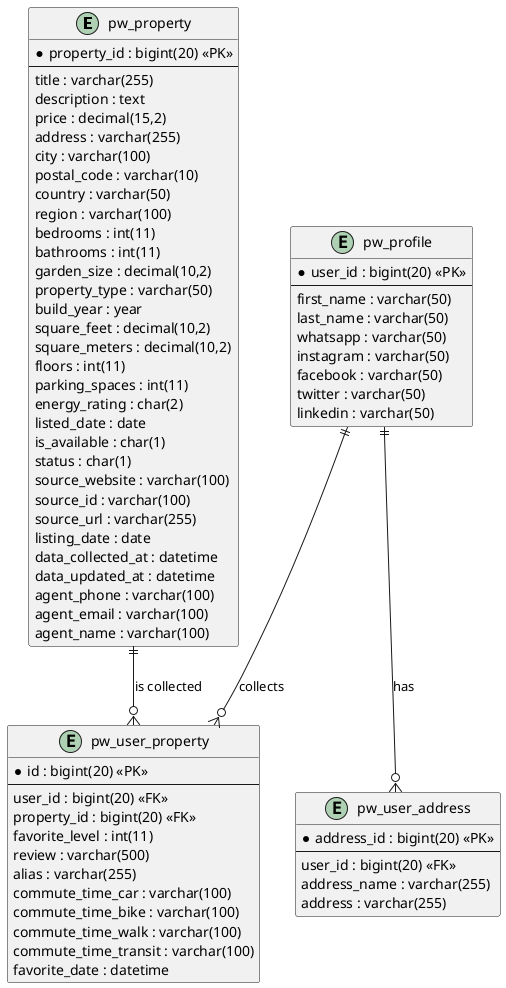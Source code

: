 @startuml

entity pw_property {
  * property_id : bigint(20) <<PK>>
  --
  title : varchar(255)
  description : text
  price : decimal(15,2)
  address : varchar(255)
  city : varchar(100)
  postal_code : varchar(10)
  country : varchar(50)
  region : varchar(100)
  bedrooms : int(11)
  bathrooms : int(11)
  garden_size : decimal(10,2)
  property_type : varchar(50)
  build_year : year
  square_feet : decimal(10,2)
  square_meters : decimal(10,2)
  floors : int(11)
  parking_spaces : int(11)
  energy_rating : char(2)
  listed_date : date
  is_available : char(1)
  status : char(1)
  source_website : varchar(100)
  source_id : varchar(100)
  source_url : varchar(255)
  listing_date : date
  data_collected_at : datetime
  data_updated_at : datetime
  agent_phone : varchar(100)
  agent_email : varchar(100)
  agent_name : varchar(100)
}

entity pw_user_address {
  * address_id : bigint(20) <<PK>>
  --
  user_id : bigint(20) <<FK>>
  address_name : varchar(255)
  address : varchar(255)
}

entity pw_user_property {
  * id : bigint(20) <<PK>>
  --
  user_id : bigint(20) <<FK>>
  property_id : bigint(20) <<FK>>
  favorite_level : int(11)
  review : varchar(500)
  alias : varchar(255)
  commute_time_car : varchar(100)
  commute_time_bike : varchar(100)
  commute_time_walk : varchar(100)
  commute_time_transit : varchar(100)
  favorite_date : datetime
}

entity pw_profile {
  * user_id : bigint(20) <<PK>>
  --
  first_name : varchar(50)
  last_name : varchar(50)
  whatsapp : varchar(50)
  instagram : varchar(50)
  facebook : varchar(50)
  twitter : varchar(50)
  linkedin : varchar(50)
}

pw_profile ||--o{ pw_user_address : "has"
pw_profile ||--o{ pw_user_property : "collects"
pw_property ||--o{ pw_user_property : "is collected"

@enduml
